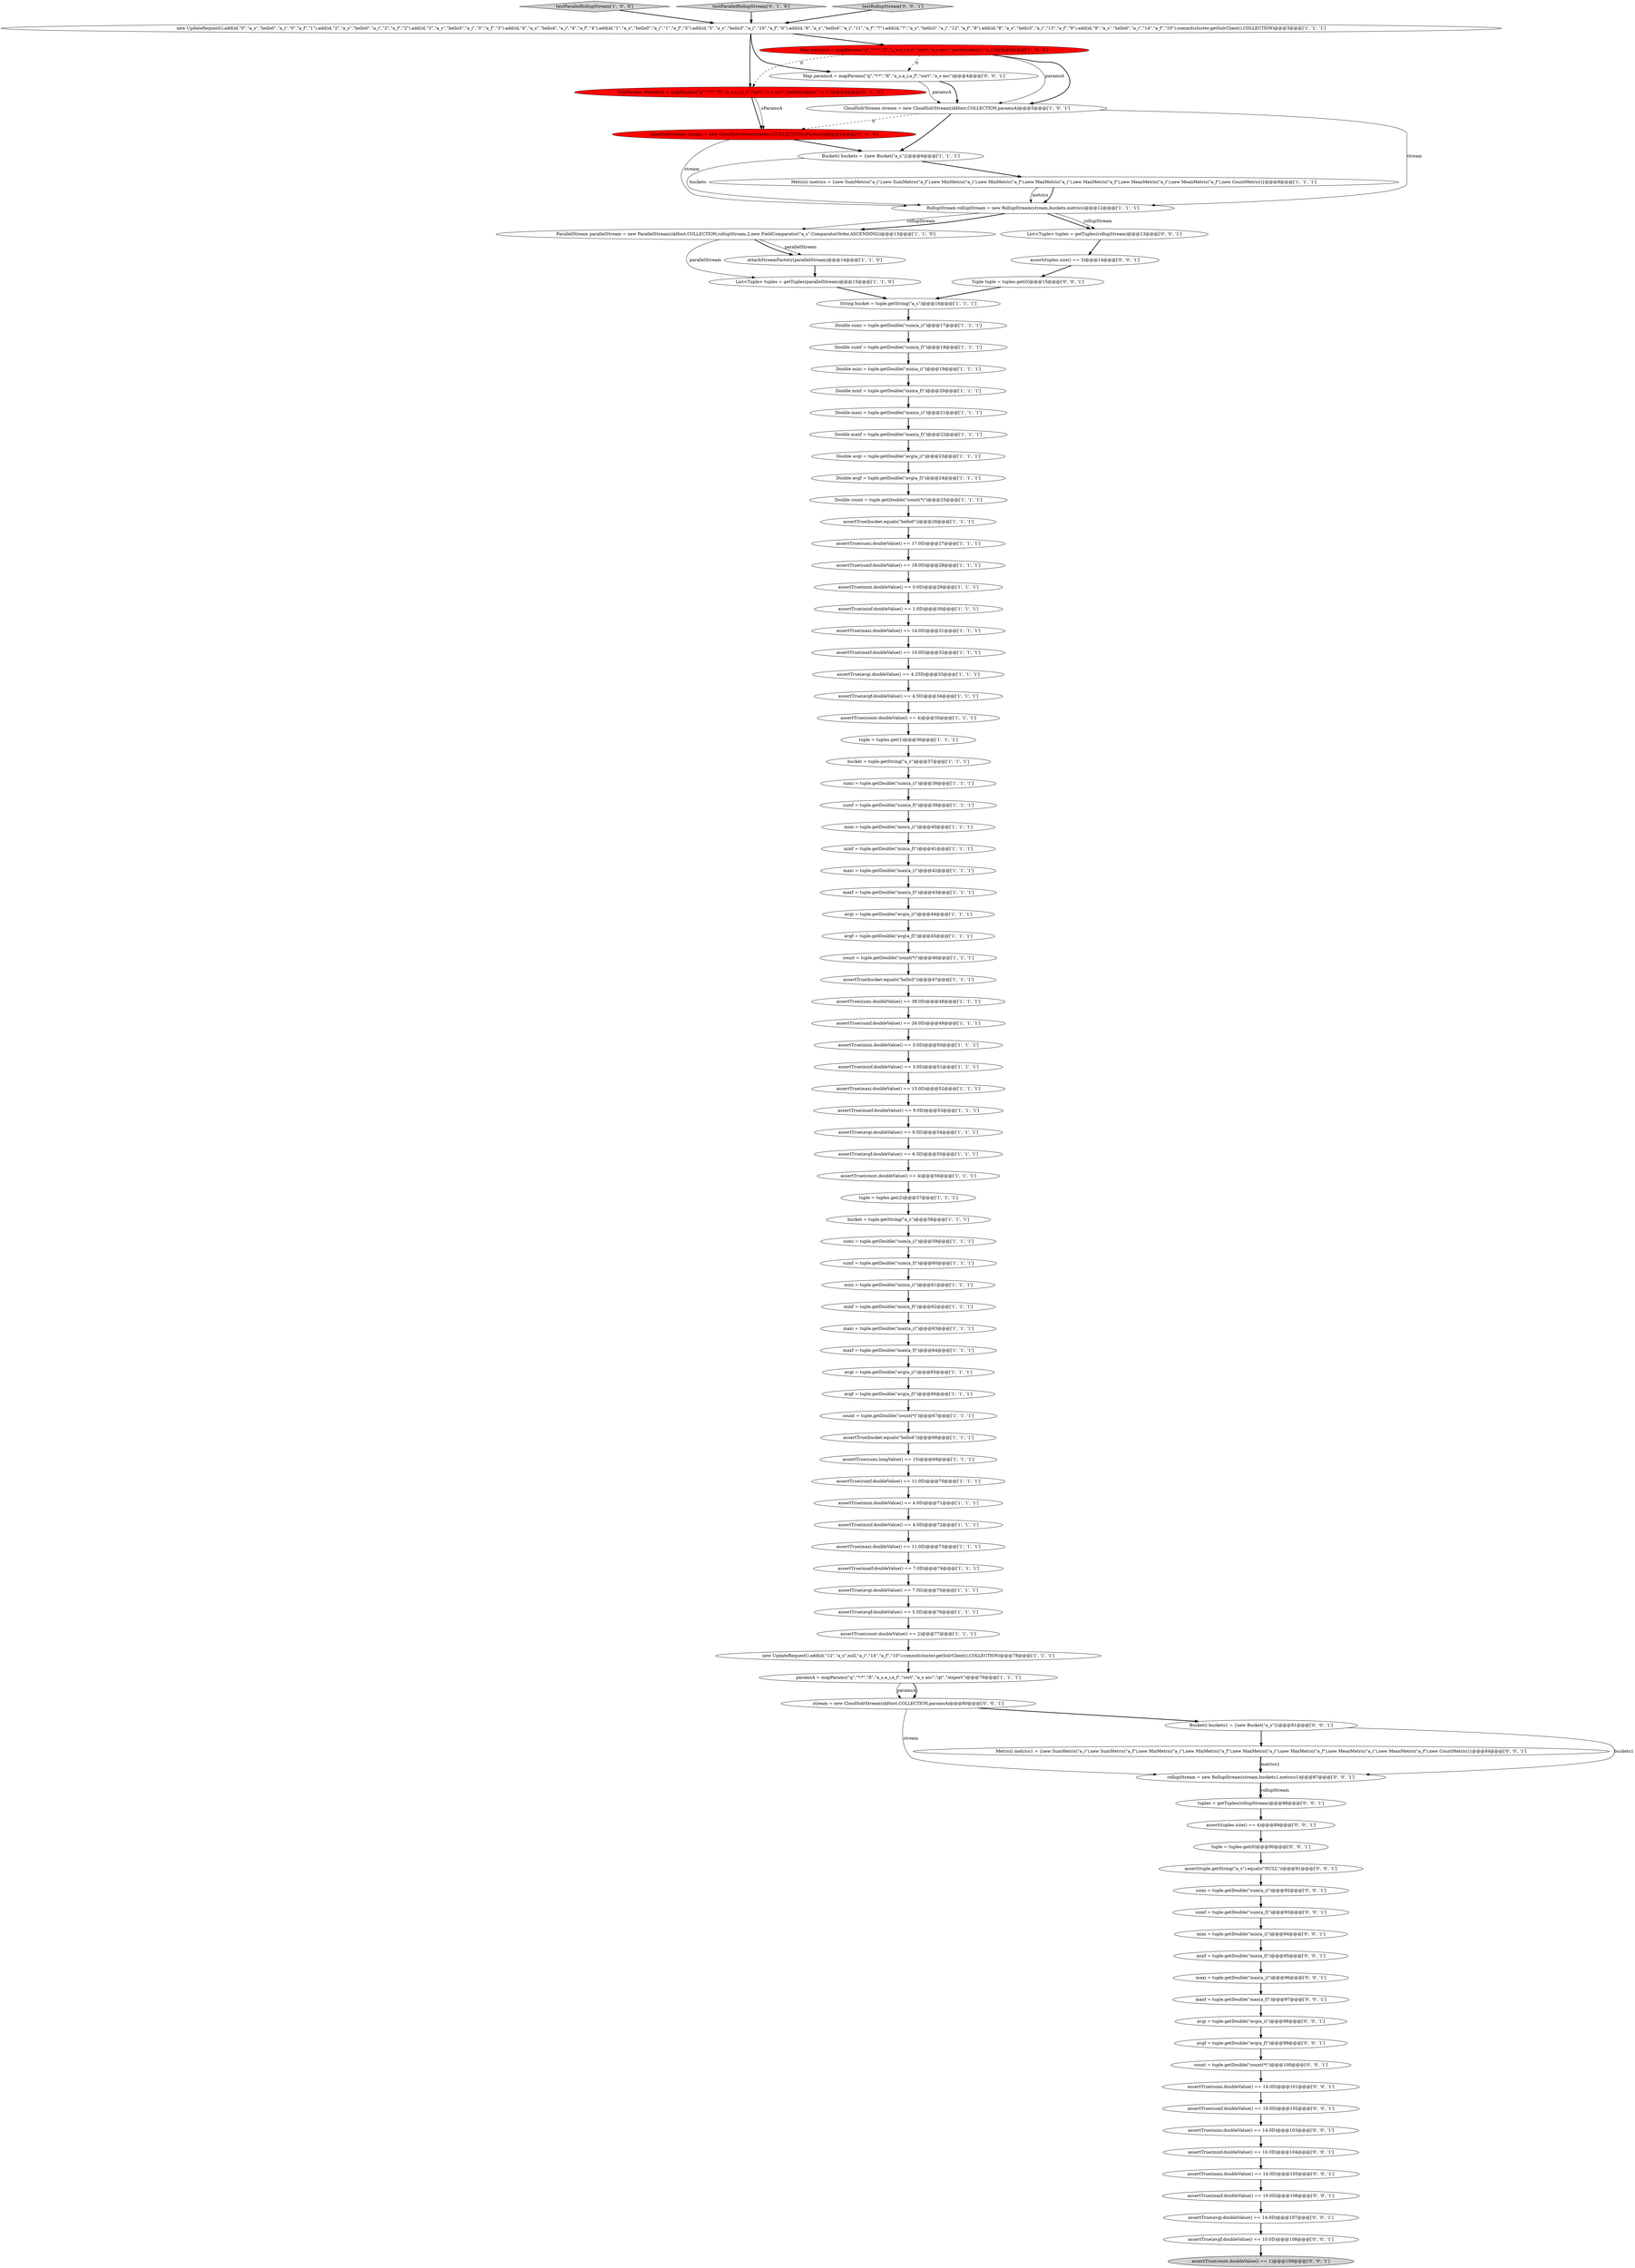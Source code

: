 digraph {
100 [style = filled, label = "assert(tuple.getString(\"a_s\").equals(\"NULL\"))@@@91@@@['0', '0', '1']", fillcolor = white, shape = ellipse image = "AAA0AAABBB3BBB"];
64 [style = filled, label = "List<Tuple> tuples = getTuples(parallelStream)@@@15@@@['1', '1', '0']", fillcolor = white, shape = ellipse image = "AAA0AAABBB1BBB"];
29 [style = filled, label = "assertTrue(mini.doubleValue() == 0.0D)@@@29@@@['1', '1', '1']", fillcolor = white, shape = ellipse image = "AAA0AAABBB1BBB"];
101 [style = filled, label = "assertTrue(avgi.doubleValue() == 14.0D)@@@107@@@['0', '0', '1']", fillcolor = white, shape = ellipse image = "AAA0AAABBB3BBB"];
52 [style = filled, label = "maxi = tuple.getDouble(\"max(a_i)\")@@@63@@@['1', '1', '1']", fillcolor = white, shape = ellipse image = "AAA0AAABBB1BBB"];
4 [style = filled, label = "Metric(( metrics = {new SumMetric(\"a_i\"),new SumMetric(\"a_f\"),new MinMetric(\"a_i\"),new MinMetric(\"a_f\"),new MaxMetric(\"a_i\"),new MaxMetric(\"a_f\"),new MeanMetric(\"a_i\"),new MeanMetric(\"a_f\"),new CountMetric()}@@@9@@@['1', '1', '1']", fillcolor = white, shape = ellipse image = "AAA0AAABBB1BBB"];
104 [style = filled, label = "assertTrue(avgf.doubleValue() == 10.0D)@@@108@@@['0', '0', '1']", fillcolor = white, shape = ellipse image = "AAA0AAABBB3BBB"];
103 [style = filled, label = "tuples = getTuples(rollupStream)@@@88@@@['0', '0', '1']", fillcolor = white, shape = ellipse image = "AAA0AAABBB3BBB"];
9 [style = filled, label = "assertTrue(avgi.doubleValue() == 4.25D)@@@33@@@['1', '1', '1']", fillcolor = white, shape = ellipse image = "AAA0AAABBB1BBB"];
60 [style = filled, label = "assertTrue(maxf.doubleValue() == 7.0D)@@@74@@@['1', '1', '1']", fillcolor = white, shape = ellipse image = "AAA0AAABBB1BBB"];
20 [style = filled, label = "assertTrue(avgf.doubleValue() == 6.5D)@@@55@@@['1', '1', '1']", fillcolor = white, shape = ellipse image = "AAA0AAABBB1BBB"];
85 [style = filled, label = "count = tuple.getDouble(\"count(*)\")@@@100@@@['0', '0', '1']", fillcolor = white, shape = ellipse image = "AAA0AAABBB3BBB"];
86 [style = filled, label = "assertTrue(sumf.doubleValue() == 10.0D)@@@102@@@['0', '0', '1']", fillcolor = white, shape = ellipse image = "AAA0AAABBB3BBB"];
91 [style = filled, label = "Tuple tuple = tuples.get(0)@@@15@@@['0', '0', '1']", fillcolor = white, shape = ellipse image = "AAA0AAABBB3BBB"];
80 [style = filled, label = "rollupStream = new RollupStream(stream,buckets1,metrics1)@@@87@@@['0', '0', '1']", fillcolor = white, shape = ellipse image = "AAA0AAABBB3BBB"];
74 [style = filled, label = "CloudSolrStream stream = new CloudSolrStream(zkHost,COLLECTION,sParamsA)@@@5@@@['0', '1', '0']", fillcolor = red, shape = ellipse image = "AAA1AAABBB2BBB"];
59 [style = filled, label = "assertTrue(sumi.longValue() == 15)@@@69@@@['1', '1', '1']", fillcolor = white, shape = ellipse image = "AAA0AAABBB1BBB"];
95 [style = filled, label = "assertTrue(minf.doubleValue() == 10.0D)@@@104@@@['0', '0', '1']", fillcolor = white, shape = ellipse image = "AAA0AAABBB3BBB"];
36 [style = filled, label = "minf = tuple.getDouble(\"min(a_f)\")@@@41@@@['1', '1', '1']", fillcolor = white, shape = ellipse image = "AAA0AAABBB1BBB"];
107 [style = filled, label = "sumf = tuple.getDouble(\"sum(a_f)\")@@@93@@@['0', '0', '1']", fillcolor = white, shape = ellipse image = "AAA0AAABBB3BBB"];
24 [style = filled, label = "mini = tuple.getDouble(\"min(a_i)\")@@@61@@@['1', '1', '1']", fillcolor = white, shape = ellipse image = "AAA0AAABBB1BBB"];
62 [style = filled, label = "testParallelRollupStream['1', '0', '0']", fillcolor = lightgray, shape = diamond image = "AAA0AAABBB1BBB"];
46 [style = filled, label = "count = tuple.getDouble(\"count(*)\")@@@67@@@['1', '1', '1']", fillcolor = white, shape = ellipse image = "AAA0AAABBB1BBB"];
83 [style = filled, label = "sumi = tuple.getDouble(\"sum(a_i)\")@@@92@@@['0', '0', '1']", fillcolor = white, shape = ellipse image = "AAA0AAABBB3BBB"];
63 [style = filled, label = "new UpdateRequest().add(id,\"12\",\"a_s\",null,\"a_i\",\"14\",\"a_f\",\"10\").commit(cluster.getSolrClient(),COLLECTION)@@@78@@@['1', '1', '1']", fillcolor = white, shape = ellipse image = "AAA0AAABBB1BBB"];
92 [style = filled, label = "assertTrue(mini.doubleValue() == 14.0D)@@@103@@@['0', '0', '1']", fillcolor = white, shape = ellipse image = "AAA0AAABBB3BBB"];
97 [style = filled, label = "assertTrue(sumi.doubleValue() == 14.0D)@@@101@@@['0', '0', '1']", fillcolor = white, shape = ellipse image = "AAA0AAABBB3BBB"];
76 [style = filled, label = "testParallelRollupStream['0', '1', '0']", fillcolor = lightgray, shape = diamond image = "AAA0AAABBB2BBB"];
84 [style = filled, label = "assert(tuples.size() == 3)@@@14@@@['0', '0', '1']", fillcolor = white, shape = ellipse image = "AAA0AAABBB3BBB"];
23 [style = filled, label = "assertTrue(sumi.doubleValue() == 17.0D)@@@27@@@['1', '1', '1']", fillcolor = white, shape = ellipse image = "AAA0AAABBB1BBB"];
7 [style = filled, label = "Double mini = tuple.getDouble(\"min(a_i)\")@@@19@@@['1', '1', '1']", fillcolor = white, shape = ellipse image = "AAA0AAABBB1BBB"];
75 [style = filled, label = "SolrParams sParamsA = mapParams(\"q\",\"*:*\",\"fl\",\"a_s,a_i,a_f\",\"sort\",\"a_s asc\",\"partitionKeys\",\"a_s\")@@@4@@@['0', '1', '0']", fillcolor = red, shape = ellipse image = "AAA1AAABBB2BBB"];
50 [style = filled, label = "assertTrue(sumf.doubleValue() == 26.0D)@@@49@@@['1', '1', '1']", fillcolor = white, shape = ellipse image = "AAA0AAABBB1BBB"];
70 [style = filled, label = "CloudSolrStream stream = new CloudSolrStream(zkHost,COLLECTION,paramsA)@@@5@@@['1', '0', '1']", fillcolor = white, shape = ellipse image = "AAA0AAABBB1BBB"];
79 [style = filled, label = "minf = tuple.getDouble(\"min(a_f)\")@@@95@@@['0', '0', '1']", fillcolor = white, shape = ellipse image = "AAA0AAABBB3BBB"];
6 [style = filled, label = "assertTrue(minf.doubleValue() == 4.0D)@@@72@@@['1', '1', '1']", fillcolor = white, shape = ellipse image = "AAA0AAABBB1BBB"];
81 [style = filled, label = "List<Tuple> tuples = getTuples(rollupStream)@@@13@@@['0', '0', '1']", fillcolor = white, shape = ellipse image = "AAA0AAABBB3BBB"];
98 [style = filled, label = "stream = new CloudSolrStream(zkHost,COLLECTION,paramsA)@@@80@@@['0', '0', '1']", fillcolor = white, shape = ellipse image = "AAA0AAABBB3BBB"];
102 [style = filled, label = "Metric(( metrics1 = {new SumMetric(\"a_i\"),new SumMetric(\"a_f\"),new MinMetric(\"a_i\"),new MinMetric(\"a_f\"),new MaxMetric(\"a_i\"),new MaxMetric(\"a_f\"),new MeanMetric(\"a_i\"),new MeanMetric(\"a_f\"),new CountMetric()}@@@84@@@['0', '0', '1']", fillcolor = white, shape = ellipse image = "AAA0AAABBB3BBB"];
38 [style = filled, label = "assertTrue(count.doubleValue() == 2)@@@77@@@['1', '1', '1']", fillcolor = white, shape = ellipse image = "AAA0AAABBB1BBB"];
27 [style = filled, label = "Bucket(( buckets = {new Bucket(\"a_s\")}@@@6@@@['1', '1', '1']", fillcolor = white, shape = ellipse image = "AAA0AAABBB1BBB"];
39 [style = filled, label = "avgi = tuple.getDouble(\"avg(a_i)\")@@@44@@@['1', '1', '1']", fillcolor = white, shape = ellipse image = "AAA0AAABBB1BBB"];
69 [style = filled, label = "Double maxi = tuple.getDouble(\"max(a_i)\")@@@21@@@['1', '1', '1']", fillcolor = white, shape = ellipse image = "AAA0AAABBB1BBB"];
25 [style = filled, label = "minf = tuple.getDouble(\"min(a_f)\")@@@62@@@['1', '1', '1']", fillcolor = white, shape = ellipse image = "AAA0AAABBB1BBB"];
37 [style = filled, label = "bucket = tuple.getString(\"a_s\")@@@58@@@['1', '1', '1']", fillcolor = white, shape = ellipse image = "AAA0AAABBB1BBB"];
49 [style = filled, label = "assertTrue(avgf.doubleValue() == 4.5D)@@@34@@@['1', '1', '1']", fillcolor = white, shape = ellipse image = "AAA0AAABBB1BBB"];
19 [style = filled, label = "count = tuple.getDouble(\"count(*)\")@@@46@@@['1', '1', '1']", fillcolor = white, shape = ellipse image = "AAA0AAABBB1BBB"];
94 [style = filled, label = "Map paramsA = mapParams(\"q\",\"*:*\",\"fl\",\"a_s,a_i,a_f\",\"sort\",\"a_s asc\")@@@4@@@['0', '0', '1']", fillcolor = white, shape = ellipse image = "AAA0AAABBB3BBB"];
31 [style = filled, label = "Double avgi = tuple.getDouble(\"avg(a_i)\")@@@23@@@['1', '1', '1']", fillcolor = white, shape = ellipse image = "AAA0AAABBB1BBB"];
90 [style = filled, label = "maxf = tuple.getDouble(\"max(a_f)\")@@@97@@@['0', '0', '1']", fillcolor = white, shape = ellipse image = "AAA0AAABBB3BBB"];
56 [style = filled, label = "sumf = tuple.getDouble(\"sum(a_f)\")@@@60@@@['1', '1', '1']", fillcolor = white, shape = ellipse image = "AAA0AAABBB1BBB"];
14 [style = filled, label = "assertTrue(sumf.doubleValue() == 18.0D)@@@28@@@['1', '1', '1']", fillcolor = white, shape = ellipse image = "AAA0AAABBB1BBB"];
12 [style = filled, label = "sumi = tuple.getDouble(\"sum(a_i)\")@@@59@@@['1', '1', '1']", fillcolor = white, shape = ellipse image = "AAA0AAABBB1BBB"];
51 [style = filled, label = "tuple = tuples.get(1)@@@36@@@['1', '1', '1']", fillcolor = white, shape = ellipse image = "AAA0AAABBB1BBB"];
71 [style = filled, label = "tuple = tuples.get(2)@@@57@@@['1', '1', '1']", fillcolor = white, shape = ellipse image = "AAA0AAABBB1BBB"];
34 [style = filled, label = "maxi = tuple.getDouble(\"max(a_i)\")@@@42@@@['1', '1', '1']", fillcolor = white, shape = ellipse image = "AAA0AAABBB1BBB"];
99 [style = filled, label = "mini = tuple.getDouble(\"min(a_i)\")@@@94@@@['0', '0', '1']", fillcolor = white, shape = ellipse image = "AAA0AAABBB3BBB"];
44 [style = filled, label = "maxf = tuple.getDouble(\"max(a_f)\")@@@43@@@['1', '1', '1']", fillcolor = white, shape = ellipse image = "AAA0AAABBB1BBB"];
15 [style = filled, label = "avgf = tuple.getDouble(\"avg(a_f)\")@@@45@@@['1', '1', '1']", fillcolor = white, shape = ellipse image = "AAA0AAABBB1BBB"];
57 [style = filled, label = "Double sumi = tuple.getDouble(\"sum(a_i)\")@@@17@@@['1', '1', '1']", fillcolor = white, shape = ellipse image = "AAA0AAABBB1BBB"];
87 [style = filled, label = "avgi = tuple.getDouble(\"avg(a_i)\")@@@98@@@['0', '0', '1']", fillcolor = white, shape = ellipse image = "AAA0AAABBB3BBB"];
105 [style = filled, label = "assertTrue(maxi.doubleValue() == 14.0D)@@@105@@@['0', '0', '1']", fillcolor = white, shape = ellipse image = "AAA0AAABBB3BBB"];
45 [style = filled, label = "assertTrue(sumi.doubleValue() == 38.0D)@@@48@@@['1', '1', '1']", fillcolor = white, shape = ellipse image = "AAA0AAABBB1BBB"];
2 [style = filled, label = "assertTrue(sumf.doubleValue() == 11.0D)@@@70@@@['1', '1', '1']", fillcolor = white, shape = ellipse image = "AAA0AAABBB1BBB"];
55 [style = filled, label = "assertTrue(maxf.doubleValue() == 9.0D)@@@53@@@['1', '1', '1']", fillcolor = white, shape = ellipse image = "AAA0AAABBB1BBB"];
72 [style = filled, label = "Double count = tuple.getDouble(\"count(*)\")@@@25@@@['1', '1', '1']", fillcolor = white, shape = ellipse image = "AAA0AAABBB1BBB"];
77 [style = filled, label = "testRollupStream['0', '0', '1']", fillcolor = lightgray, shape = diamond image = "AAA0AAABBB3BBB"];
30 [style = filled, label = "assertTrue(avgi.doubleValue() == 9.5D)@@@54@@@['1', '1', '1']", fillcolor = white, shape = ellipse image = "AAA0AAABBB1BBB"];
106 [style = filled, label = "avgf = tuple.getDouble(\"avg(a_f)\")@@@99@@@['0', '0', '1']", fillcolor = white, shape = ellipse image = "AAA0AAABBB3BBB"];
10 [style = filled, label = "maxf = tuple.getDouble(\"max(a_f)\")@@@64@@@['1', '1', '1']", fillcolor = white, shape = ellipse image = "AAA0AAABBB1BBB"];
66 [style = filled, label = "Double minf = tuple.getDouble(\"min(a_f)\")@@@20@@@['1', '1', '1']", fillcolor = white, shape = ellipse image = "AAA0AAABBB1BBB"];
82 [style = filled, label = "assertTrue(maxf.doubleValue() == 10.0D)@@@106@@@['0', '0', '1']", fillcolor = white, shape = ellipse image = "AAA0AAABBB3BBB"];
78 [style = filled, label = "maxi = tuple.getDouble(\"max(a_i)\")@@@96@@@['0', '0', '1']", fillcolor = white, shape = ellipse image = "AAA0AAABBB3BBB"];
53 [style = filled, label = "Map paramsA = mapParams(\"q\",\"*:*\",\"fl\",\"a_s,a_i,a_f\",\"sort\",\"a_s asc\",\"partitionKeys\",\"a_s\")@@@4@@@['1', '0', '0']", fillcolor = red, shape = ellipse image = "AAA1AAABBB1BBB"];
5 [style = filled, label = "avgf = tuple.getDouble(\"avg(a_f)\")@@@66@@@['1', '1', '1']", fillcolor = white, shape = ellipse image = "AAA0AAABBB1BBB"];
43 [style = filled, label = "mini = tuple.getDouble(\"min(a_i)\")@@@40@@@['1', '1', '1']", fillcolor = white, shape = ellipse image = "AAA0AAABBB1BBB"];
17 [style = filled, label = "sumi = tuple.getDouble(\"sum(a_i)\")@@@38@@@['1', '1', '1']", fillcolor = white, shape = ellipse image = "AAA0AAABBB1BBB"];
40 [style = filled, label = "assertTrue(bucket.equals(\"hello0\"))@@@26@@@['1', '1', '1']", fillcolor = white, shape = ellipse image = "AAA0AAABBB1BBB"];
8 [style = filled, label = "assertTrue(maxi.doubleValue() == 14.0D)@@@31@@@['1', '1', '1']", fillcolor = white, shape = ellipse image = "AAA0AAABBB1BBB"];
54 [style = filled, label = "assertTrue(maxi.doubleValue() == 13.0D)@@@52@@@['1', '1', '1']", fillcolor = white, shape = ellipse image = "AAA0AAABBB1BBB"];
3 [style = filled, label = "bucket = tuple.getString(\"a_s\")@@@37@@@['1', '1', '1']", fillcolor = white, shape = ellipse image = "AAA0AAABBB1BBB"];
11 [style = filled, label = "new UpdateRequest().add(id,\"0\",\"a_s\",\"hello0\",\"a_i\",\"0\",\"a_f\",\"1\").add(id,\"2\",\"a_s\",\"hello0\",\"a_i\",\"2\",\"a_f\",\"2\").add(id,\"3\",\"a_s\",\"hello3\",\"a_i\",\"3\",\"a_f\",\"3\").add(id,\"4\",\"a_s\",\"hello4\",\"a_i\",\"4\",\"a_f\",\"4\").add(id,\"1\",\"a_s\",\"hello0\",\"a_i\",\"1\",\"a_f\",\"5\").add(id,\"5\",\"a_s\",\"hello3\",\"a_i\",\"10\",\"a_f\",\"6\").add(id,\"6\",\"a_s\",\"hello4\",\"a_i\",\"11\",\"a_f\",\"7\").add(id,\"7\",\"a_s\",\"hello3\",\"a_i\",\"12\",\"a_f\",\"8\").add(id,\"8\",\"a_s\",\"hello3\",\"a_i\",\"13\",\"a_f\",\"9\").add(id,\"9\",\"a_s\",\"hello0\",\"a_i\",\"14\",\"a_f\",\"10\").commit(cluster.getSolrClient(),COLLECTION)@@@3@@@['1', '1', '1']", fillcolor = white, shape = ellipse image = "AAA0AAABBB1BBB"];
58 [style = filled, label = "assertTrue(minf.doubleValue() == 1.0D)@@@30@@@['1', '1', '1']", fillcolor = white, shape = ellipse image = "AAA0AAABBB1BBB"];
93 [style = filled, label = "assert(tuples.size() == 4)@@@89@@@['0', '0', '1']", fillcolor = white, shape = ellipse image = "AAA0AAABBB3BBB"];
73 [style = filled, label = "assertTrue(minf.doubleValue() == 3.0D)@@@51@@@['1', '1', '1']", fillcolor = white, shape = ellipse image = "AAA0AAABBB1BBB"];
61 [style = filled, label = "attachStreamFactory(parallelStream)@@@14@@@['1', '1', '0']", fillcolor = white, shape = ellipse image = "AAA0AAABBB1BBB"];
13 [style = filled, label = "RollupStream rollupStream = new RollupStream(stream,buckets,metrics)@@@12@@@['1', '1', '1']", fillcolor = white, shape = ellipse image = "AAA0AAABBB1BBB"];
28 [style = filled, label = "sumf = tuple.getDouble(\"sum(a_f)\")@@@39@@@['1', '1', '1']", fillcolor = white, shape = ellipse image = "AAA0AAABBB1BBB"];
33 [style = filled, label = "avgi = tuple.getDouble(\"avg(a_i)\")@@@65@@@['1', '1', '1']", fillcolor = white, shape = ellipse image = "AAA0AAABBB1BBB"];
41 [style = filled, label = "assertTrue(bucket.equals(\"hello3\"))@@@47@@@['1', '1', '1']", fillcolor = white, shape = ellipse image = "AAA0AAABBB1BBB"];
48 [style = filled, label = "paramsA = mapParams(\"q\",\"*:*\",\"fl\",\"a_s,a_i,a_f\",\"sort\",\"a_s asc\",\"qt\",\"/export\")@@@79@@@['1', '1', '1']", fillcolor = white, shape = ellipse image = "AAA0AAABBB1BBB"];
35 [style = filled, label = "assertTrue(avgf.doubleValue() == 5.5D)@@@76@@@['1', '1', '1']", fillcolor = white, shape = ellipse image = "AAA0AAABBB1BBB"];
65 [style = filled, label = "String bucket = tuple.getString(\"a_s\")@@@16@@@['1', '1', '1']", fillcolor = white, shape = ellipse image = "AAA0AAABBB1BBB"];
42 [style = filled, label = "Double sumf = tuple.getDouble(\"sum(a_f)\")@@@18@@@['1', '1', '1']", fillcolor = white, shape = ellipse image = "AAA0AAABBB1BBB"];
1 [style = filled, label = "assertTrue(mini.doubleValue() == 4.0D)@@@71@@@['1', '1', '1']", fillcolor = white, shape = ellipse image = "AAA0AAABBB1BBB"];
18 [style = filled, label = "assertTrue(maxi.doubleValue() == 11.0D)@@@73@@@['1', '1', '1']", fillcolor = white, shape = ellipse image = "AAA0AAABBB1BBB"];
47 [style = filled, label = "assertTrue(count.doubleValue() == 4)@@@56@@@['1', '1', '1']", fillcolor = white, shape = ellipse image = "AAA0AAABBB1BBB"];
67 [style = filled, label = "assertTrue(mini.doubleValue() == 3.0D)@@@50@@@['1', '1', '1']", fillcolor = white, shape = ellipse image = "AAA0AAABBB1BBB"];
22 [style = filled, label = "Double avgf = tuple.getDouble(\"avg(a_f)\")@@@24@@@['1', '1', '1']", fillcolor = white, shape = ellipse image = "AAA0AAABBB1BBB"];
16 [style = filled, label = "ParallelStream parallelStream = new ParallelStream(zkHost,COLLECTION,rollupStream,2,new FieldComparator(\"a_s\",ComparatorOrder.ASCENDING))@@@13@@@['1', '1', '0']", fillcolor = white, shape = ellipse image = "AAA0AAABBB1BBB"];
26 [style = filled, label = "assertTrue(maxf.doubleValue() == 10.0D)@@@32@@@['1', '1', '1']", fillcolor = white, shape = ellipse image = "AAA0AAABBB1BBB"];
0 [style = filled, label = "assertTrue(count.doubleValue() == 4)@@@35@@@['1', '1', '1']", fillcolor = white, shape = ellipse image = "AAA0AAABBB1BBB"];
32 [style = filled, label = "assertTrue(bucket.equals(\"hello4\"))@@@68@@@['1', '1', '1']", fillcolor = white, shape = ellipse image = "AAA0AAABBB1BBB"];
89 [style = filled, label = "assertTrue(count.doubleValue() == 1)@@@109@@@['0', '0', '1']", fillcolor = lightgray, shape = ellipse image = "AAA0AAABBB3BBB"];
96 [style = filled, label = "tuple = tuples.get(0)@@@90@@@['0', '0', '1']", fillcolor = white, shape = ellipse image = "AAA0AAABBB3BBB"];
21 [style = filled, label = "assertTrue(avgi.doubleValue() == 7.5D)@@@75@@@['1', '1', '1']", fillcolor = white, shape = ellipse image = "AAA0AAABBB1BBB"];
68 [style = filled, label = "Double maxf = tuple.getDouble(\"max(a_f)\")@@@22@@@['1', '1', '1']", fillcolor = white, shape = ellipse image = "AAA0AAABBB1BBB"];
88 [style = filled, label = "Bucket(( buckets1 = {new Bucket(\"a_s\")}@@@81@@@['0', '0', '1']", fillcolor = white, shape = ellipse image = "AAA0AAABBB3BBB"];
54->55 [style = bold, label=""];
25->52 [style = bold, label=""];
68->31 [style = bold, label=""];
63->48 [style = bold, label=""];
30->20 [style = bold, label=""];
65->57 [style = bold, label=""];
80->103 [style = bold, label=""];
48->98 [style = solid, label="paramsA"];
73->54 [style = bold, label=""];
88->102 [style = bold, label=""];
26->9 [style = bold, label=""];
49->0 [style = bold, label=""];
69->68 [style = bold, label=""];
40->23 [style = bold, label=""];
61->64 [style = bold, label=""];
74->13 [style = solid, label="stream"];
76->11 [style = bold, label=""];
28->43 [style = bold, label=""];
13->16 [style = solid, label="rollupStream"];
94->70 [style = bold, label=""];
107->99 [style = bold, label=""];
84->91 [style = bold, label=""];
41->45 [style = bold, label=""];
35->38 [style = bold, label=""];
21->35 [style = bold, label=""];
100->83 [style = bold, label=""];
106->85 [style = bold, label=""];
93->96 [style = bold, label=""];
60->21 [style = bold, label=""];
88->80 [style = solid, label="buckets1"];
87->106 [style = bold, label=""];
75->74 [style = bold, label=""];
67->73 [style = bold, label=""];
13->16 [style = bold, label=""];
50->67 [style = bold, label=""];
32->59 [style = bold, label=""];
101->104 [style = bold, label=""];
102->80 [style = solid, label="metrics1"];
66->69 [style = bold, label=""];
23->14 [style = bold, label=""];
90->87 [style = bold, label=""];
71->37 [style = bold, label=""];
97->86 [style = bold, label=""];
19->41 [style = bold, label=""];
70->27 [style = bold, label=""];
102->80 [style = bold, label=""];
105->82 [style = bold, label=""];
83->107 [style = bold, label=""];
42->7 [style = bold, label=""];
98->88 [style = bold, label=""];
7->66 [style = bold, label=""];
80->103 [style = solid, label="rollupStream"];
2->1 [style = bold, label=""];
58->8 [style = bold, label=""];
6->18 [style = bold, label=""];
92->95 [style = bold, label=""];
16->61 [style = solid, label="parallelStream"];
4->13 [style = bold, label=""];
43->36 [style = bold, label=""];
16->64 [style = solid, label="parallelStream"];
18->60 [style = bold, label=""];
48->98 [style = bold, label=""];
85->97 [style = bold, label=""];
16->61 [style = bold, label=""];
27->13 [style = solid, label="buckets"];
53->94 [style = dashed, label="0"];
56->24 [style = bold, label=""];
72->40 [style = bold, label=""];
33->5 [style = bold, label=""];
103->93 [style = bold, label=""];
15->19 [style = bold, label=""];
82->101 [style = bold, label=""];
37->12 [style = bold, label=""];
70->74 [style = dashed, label="0"];
95->105 [style = bold, label=""];
104->89 [style = bold, label=""];
1->6 [style = bold, label=""];
55->30 [style = bold, label=""];
62->11 [style = bold, label=""];
96->100 [style = bold, label=""];
12->56 [style = bold, label=""];
24->25 [style = bold, label=""];
64->65 [style = bold, label=""];
34->44 [style = bold, label=""];
14->29 [style = bold, label=""];
94->70 [style = solid, label="paramsA"];
22->72 [style = bold, label=""];
3->17 [style = bold, label=""];
11->75 [style = bold, label=""];
10->33 [style = bold, label=""];
77->11 [style = bold, label=""];
9->49 [style = bold, label=""];
46->32 [style = bold, label=""];
36->34 [style = bold, label=""];
81->84 [style = bold, label=""];
78->90 [style = bold, label=""];
39->15 [style = bold, label=""];
57->42 [style = bold, label=""];
13->81 [style = bold, label=""];
31->22 [style = bold, label=""];
75->74 [style = solid, label="sParamsA"];
4->13 [style = solid, label="metrics"];
53->70 [style = solid, label="paramsA"];
29->58 [style = bold, label=""];
52->10 [style = bold, label=""];
44->39 [style = bold, label=""];
20->47 [style = bold, label=""];
47->71 [style = bold, label=""];
53->75 [style = dashed, label="0"];
11->53 [style = bold, label=""];
11->94 [style = bold, label=""];
51->3 [style = bold, label=""];
86->92 [style = bold, label=""];
27->4 [style = bold, label=""];
17->28 [style = bold, label=""];
91->65 [style = bold, label=""];
79->78 [style = bold, label=""];
45->50 [style = bold, label=""];
53->70 [style = bold, label=""];
38->63 [style = bold, label=""];
0->51 [style = bold, label=""];
99->79 [style = bold, label=""];
13->81 [style = solid, label="rollupStream"];
59->2 [style = bold, label=""];
70->13 [style = solid, label="stream"];
74->27 [style = bold, label=""];
98->80 [style = solid, label="stream"];
5->46 [style = bold, label=""];
8->26 [style = bold, label=""];
}
